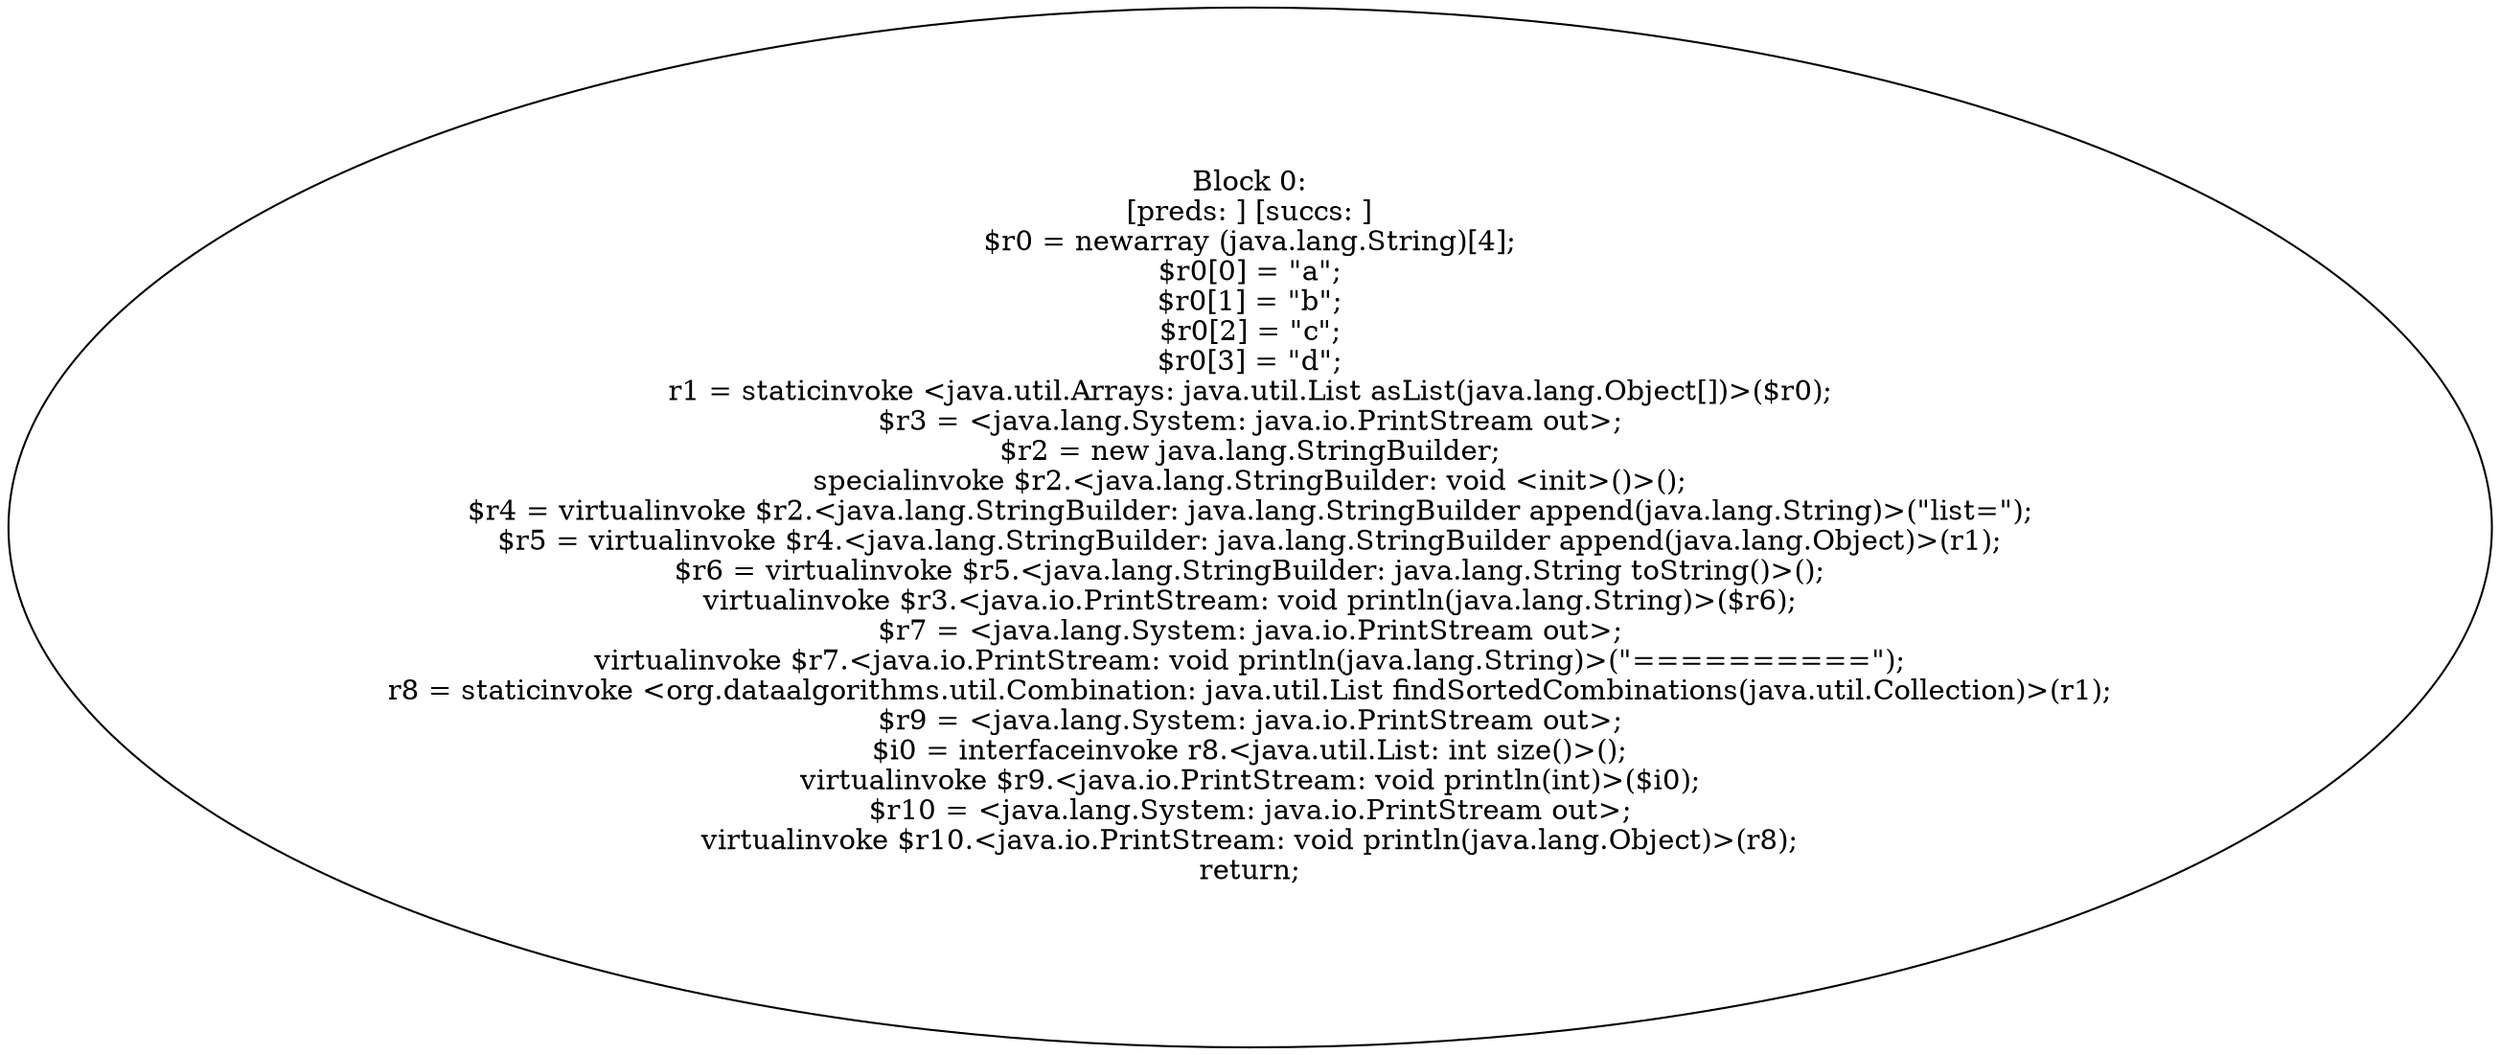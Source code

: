 digraph "unitGraph" {
    "Block 0:
[preds: ] [succs: ]
$r0 = newarray (java.lang.String)[4];
$r0[0] = \"a\";
$r0[1] = \"b\";
$r0[2] = \"c\";
$r0[3] = \"d\";
r1 = staticinvoke <java.util.Arrays: java.util.List asList(java.lang.Object[])>($r0);
$r3 = <java.lang.System: java.io.PrintStream out>;
$r2 = new java.lang.StringBuilder;
specialinvoke $r2.<java.lang.StringBuilder: void <init>()>();
$r4 = virtualinvoke $r2.<java.lang.StringBuilder: java.lang.StringBuilder append(java.lang.String)>(\"list=\");
$r5 = virtualinvoke $r4.<java.lang.StringBuilder: java.lang.StringBuilder append(java.lang.Object)>(r1);
$r6 = virtualinvoke $r5.<java.lang.StringBuilder: java.lang.String toString()>();
virtualinvoke $r3.<java.io.PrintStream: void println(java.lang.String)>($r6);
$r7 = <java.lang.System: java.io.PrintStream out>;
virtualinvoke $r7.<java.io.PrintStream: void println(java.lang.String)>(\"==========\");
r8 = staticinvoke <org.dataalgorithms.util.Combination: java.util.List findSortedCombinations(java.util.Collection)>(r1);
$r9 = <java.lang.System: java.io.PrintStream out>;
$i0 = interfaceinvoke r8.<java.util.List: int size()>();
virtualinvoke $r9.<java.io.PrintStream: void println(int)>($i0);
$r10 = <java.lang.System: java.io.PrintStream out>;
virtualinvoke $r10.<java.io.PrintStream: void println(java.lang.Object)>(r8);
return;
"
}
